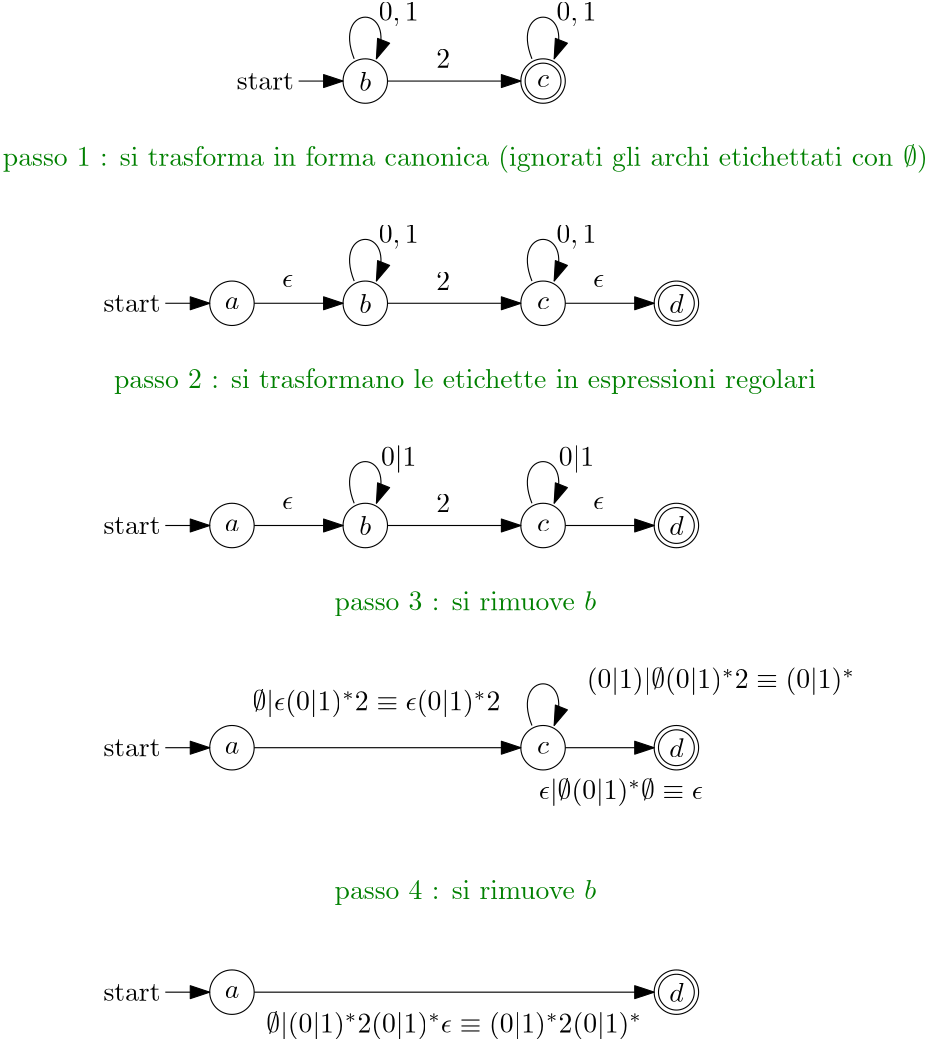 <?xml version="1.0"?>
<!DOCTYPE ipe SYSTEM "ipe.dtd">
<ipe version="70218" creator="Ipe 7.2.28">
<info created="D:20241005170003" modified="D:20241005173520"/>
<ipestyle name="basic">
<symbol name="arrow/arc(spx)">
<path stroke="sym-stroke" fill="sym-stroke" pen="sym-pen">
0 0 m
-1 0.333 l
-1 -0.333 l
h
</path>
</symbol>
<symbol name="arrow/farc(spx)">
<path stroke="sym-stroke" fill="white" pen="sym-pen">
0 0 m
-1 0.333 l
-1 -0.333 l
h
</path>
</symbol>
<symbol name="arrow/ptarc(spx)">
<path stroke="sym-stroke" fill="sym-stroke" pen="sym-pen">
0 0 m
-1 0.333 l
-0.8 0 l
-1 -0.333 l
h
</path>
</symbol>
<symbol name="arrow/fptarc(spx)">
<path stroke="sym-stroke" fill="white" pen="sym-pen">
0 0 m
-1 0.333 l
-0.8 0 l
-1 -0.333 l
h
</path>
</symbol>
<symbol name="mark/circle(sx)" transformations="translations">
<path fill="sym-stroke">
0.6 0 0 0.6 0 0 e
0.4 0 0 0.4 0 0 e
</path>
</symbol>
<symbol name="mark/disk(sx)" transformations="translations">
<path fill="sym-stroke">
0.6 0 0 0.6 0 0 e
</path>
</symbol>
<symbol name="mark/fdisk(sfx)" transformations="translations">
<group>
<path fill="sym-fill">
0.5 0 0 0.5 0 0 e
</path>
<path fill="sym-stroke" fillrule="eofill">
0.6 0 0 0.6 0 0 e
0.4 0 0 0.4 0 0 e
</path>
</group>
</symbol>
<symbol name="mark/box(sx)" transformations="translations">
<path fill="sym-stroke" fillrule="eofill">
-0.6 -0.6 m
0.6 -0.6 l
0.6 0.6 l
-0.6 0.6 l
h
-0.4 -0.4 m
0.4 -0.4 l
0.4 0.4 l
-0.4 0.4 l
h
</path>
</symbol>
<symbol name="mark/square(sx)" transformations="translations">
<path fill="sym-stroke">
-0.6 -0.6 m
0.6 -0.6 l
0.6 0.6 l
-0.6 0.6 l
h
</path>
</symbol>
<symbol name="mark/fsquare(sfx)" transformations="translations">
<group>
<path fill="sym-fill">
-0.5 -0.5 m
0.5 -0.5 l
0.5 0.5 l
-0.5 0.5 l
h
</path>
<path fill="sym-stroke" fillrule="eofill">
-0.6 -0.6 m
0.6 -0.6 l
0.6 0.6 l
-0.6 0.6 l
h
-0.4 -0.4 m
0.4 -0.4 l
0.4 0.4 l
-0.4 0.4 l
h
</path>
</group>
</symbol>
<symbol name="mark/cross(sx)" transformations="translations">
<group>
<path fill="sym-stroke">
-0.43 -0.57 m
0.57 0.43 l
0.43 0.57 l
-0.57 -0.43 l
h
</path>
<path fill="sym-stroke">
-0.43 0.57 m
0.57 -0.43 l
0.43 -0.57 l
-0.57 0.43 l
h
</path>
</group>
</symbol>
<symbol name="arrow/fnormal(spx)">
<path stroke="sym-stroke" fill="white" pen="sym-pen">
0 0 m
-1 0.333 l
-1 -0.333 l
h
</path>
</symbol>
<symbol name="arrow/pointed(spx)">
<path stroke="sym-stroke" fill="sym-stroke" pen="sym-pen">
0 0 m
-1 0.333 l
-0.8 0 l
-1 -0.333 l
h
</path>
</symbol>
<symbol name="arrow/fpointed(spx)">
<path stroke="sym-stroke" fill="white" pen="sym-pen">
0 0 m
-1 0.333 l
-0.8 0 l
-1 -0.333 l
h
</path>
</symbol>
<symbol name="arrow/linear(spx)">
<path stroke="sym-stroke" pen="sym-pen">
-1 0.333 m
0 0 l
-1 -0.333 l
</path>
</symbol>
<symbol name="arrow/fdouble(spx)">
<path stroke="sym-stroke" fill="white" pen="sym-pen">
0 0 m
-1 0.333 l
-1 -0.333 l
h
-1 0 m
-2 0.333 l
-2 -0.333 l
h
</path>
</symbol>
<symbol name="arrow/double(spx)">
<path stroke="sym-stroke" fill="sym-stroke" pen="sym-pen">
0 0 m
-1 0.333 l
-1 -0.333 l
h
-1 0 m
-2 0.333 l
-2 -0.333 l
h
</path>
</symbol>
<symbol name="arrow/mid-normal(spx)">
<path stroke="sym-stroke" fill="sym-stroke" pen="sym-pen">
0.5 0 m
-0.5 0.333 l
-0.5 -0.333 l
h
</path>
</symbol>
<symbol name="arrow/mid-fnormal(spx)">
<path stroke="sym-stroke" fill="white" pen="sym-pen">
0.5 0 m
-0.5 0.333 l
-0.5 -0.333 l
h
</path>
</symbol>
<symbol name="arrow/mid-pointed(spx)">
<path stroke="sym-stroke" fill="sym-stroke" pen="sym-pen">
0.5 0 m
-0.5 0.333 l
-0.3 0 l
-0.5 -0.333 l
h
</path>
</symbol>
<symbol name="arrow/mid-fpointed(spx)">
<path stroke="sym-stroke" fill="white" pen="sym-pen">
0.5 0 m
-0.5 0.333 l
-0.3 0 l
-0.5 -0.333 l
h
</path>
</symbol>
<symbol name="arrow/mid-double(spx)">
<path stroke="sym-stroke" fill="sym-stroke" pen="sym-pen">
1 0 m
0 0.333 l
0 -0.333 l
h
0 0 m
-1 0.333 l
-1 -0.333 l
h
</path>
</symbol>
<symbol name="arrow/mid-fdouble(spx)">
<path stroke="sym-stroke" fill="white" pen="sym-pen">
1 0 m
0 0.333 l
0 -0.333 l
h
0 0 m
-1 0.333 l
-1 -0.333 l
h
</path>
</symbol>
<anglesize name="22.5 deg" value="22.5"/>
<anglesize name="30 deg" value="30"/>
<anglesize name="45 deg" value="45"/>
<anglesize name="60 deg" value="60"/>
<anglesize name="90 deg" value="90"/>
<arrowsize name="large" value="10"/>
<arrowsize name="small" value="5"/>
<arrowsize name="tiny" value="3"/>
<color name="blue" value="0 0 1"/>
<color name="brown" value="0.647 0.165 0.165"/>
<color name="darkblue" value="0 0 0.545"/>
<color name="darkcyan" value="0 0.545 0.545"/>
<color name="darkgray" value="0.663"/>
<color name="darkgreen" value="0 0.392 0"/>
<color name="darkmagenta" value="0.545 0 0.545"/>
<color name="darkorange" value="1 0.549 0"/>
<color name="darkred" value="0.545 0 0"/>
<color name="gold" value="1 0.843 0"/>
<color name="gray" value="0.745"/>
<color name="green" value="0 1 0"/>
<color name="lightblue" value="0.678 0.847 0.902"/>
<color name="lightcyan" value="0.878 1 1"/>
<color name="lightgray" value="0.827"/>
<color name="lightgreen" value="0.565 0.933 0.565"/>
<color name="lightyellow" value="1 1 0.878"/>
<color name="navy" value="0 0 0.502"/>
<color name="orange" value="1 0.647 0"/>
<color name="pink" value="1 0.753 0.796"/>
<color name="purple" value="0.627 0.125 0.941"/>
<color name="red" value="1 0 0"/>
<color name="seagreen" value="0.18 0.545 0.341"/>
<color name="turquoise" value="0.251 0.878 0.816"/>
<color name="violet" value="0.933 0.51 0.933"/>
<color name="yellow" value="1 1 0"/>
<dashstyle name="dash dot dotted" value="[4 2 1 2 1 2] 0"/>
<dashstyle name="dash dotted" value="[4 2 1 2] 0"/>
<dashstyle name="dashed" value="[4] 0"/>
<dashstyle name="dotted" value="[1 3] 0"/>
<gridsize name="10 pts (~3.5 mm)" value="10"/>
<gridsize name="14 pts (~5 mm)" value="14"/>
<gridsize name="16 pts (~6 mm)" value="16"/>
<gridsize name="20 pts (~7 mm)" value="20"/>
<gridsize name="28 pts (~10 mm)" value="28"/>
<gridsize name="32 pts (~12 mm)" value="32"/>
<gridsize name="4 pts" value="4"/>
<gridsize name="56 pts (~20 mm)" value="56"/>
<gridsize name="8 pts (~3 mm)" value="8"/>
<opacity name="10%" value="0.1"/>
<opacity name="30%" value="0.3"/>
<opacity name="50%" value="0.5"/>
<opacity name="75%" value="0.75"/>
<pen name="fat" value="1.2"/>
<pen name="heavier" value="0.8"/>
<pen name="ultrafat" value="2"/>
<symbolsize name="large" value="5"/>
<symbolsize name="small" value="2"/>
<symbolsize name="tiny" value="1.1"/>
<textsize name="Huge" value="\Huge"/>
<textsize name="LARGE" value="\LARGE"/>
<textsize name="Large" value="\Large"/>
<textsize name="footnote" value="\footnotesize"/>
<textsize name="huge" value="\huge"/>
<textsize name="large" value="\large"/>
<textsize name="script" value="\scriptsize"/>
<textsize name="small" value="\small"/>
<textsize name="tiny" value="\tiny"/>
<textstyle name="center" begin="\begin{center}" end="\end{center}"/>
<textstyle name="item" begin="\begin{itemize}\item{}" end="\end{itemize}"/>
<textstyle name="itemize" begin="\begin{itemize}" end="\end{itemize}"/>
<tiling name="falling" angle="-60" step="4" width="1"/>
<tiling name="rising" angle="30" step="4" width="1"/>
</ipestyle>
<page>
<layer name="alpha"/>
<view layers="alpha" active="alpha"/>
<path layer="alpha" matrix="1 0 0 1 48 48" stroke="black">
8 0 0 8 168 744 e
</path>
<path matrix="1 0 0 1 112 48" stroke="black">
8 0 0 8 168 744 e
</path>
<path matrix="1 0 0 1 48 48" stroke="black" arrow="normal/normal">
176 744 m
224 744 l
</path>
<path matrix="1 0 0 1 48 48" stroke="black" arrow="normal/normal">
144 744 m
160 744 l
</path>
<text matrix="1 0 0 1 -44 32" transformations="translations" pos="224 760" stroke="black" type="label" width="20.562" height="6.128" depth="0" halign="center" valign="center">start</text>
<path matrix="1 0 0 1 48 48" stroke="black">
6.44642 0 0 6.44642 232 744 e
</path>
<text matrix="1 0 0 1 20 40" transformations="translations" pos="224 760" stroke="black" type="label" width="4.981" height="6.42" depth="0" halign="center" valign="center" style="math">2</text>
<text matrix="1 0 0 1 -8 32" transformations="translations" pos="224 760" stroke="black" type="label" width="4.276" height="6.918" depth="0" halign="center" valign="center" style="math">b</text>
<text matrix="1 0 0 1 56 32" transformations="translations" pos="224 760" stroke="black" type="label" width="4.311" height="4.289" depth="0" halign="center" valign="center" style="math">c</text>
<path stroke="0" arrow="normal/normal">
212 800 m
204 820
228 820
220 800 c
</path>
<path stroke="0" arrow="normal/normal">
276 800 m
268 820
292 820
284 800 c
</path>
<text matrix="1 0 0 1 4 56" transformations="translations" pos="224 760" stroke="black" type="label" width="14.39" height="6.428" depth="1.93" halign="center" valign="center" style="math">0,1</text>
<text matrix="1 0 0 1 68 56" transformations="translations" pos="224 760" stroke="black" type="label" width="14.39" height="6.428" depth="1.93" halign="center" valign="center" style="math">0,1</text>
<text matrix="1 0 0 1 28 4" transformations="translations" pos="224 760" stroke="0 0.502 0" type="label" width="333.002" height="7.473" depth="2.49" halign="center" valign="center">passo 1 : si trasforma in forma canonica (ignorati gli archi etichettati con $\emptyset$)</text>
<path matrix="1 0 0 1 48 -32" stroke="black">
8 0 0 8 168 744 e
</path>
<path matrix="1 0 0 1 112 -32" stroke="black">
8 0 0 8 168 744 e
</path>
<path matrix="1 0 0 1 48 -32" stroke="black" arrow="normal/normal">
176 744 m
224 744 l
</path>
<text matrix="1 0 0 1 20 -40" transformations="translations" pos="224 760" stroke="black" type="label" width="4.981" height="6.42" depth="0" halign="center" valign="center" style="math">2</text>
<text matrix="1 0 0 1 -8 -48" transformations="translations" pos="224 760" stroke="black" type="label" width="4.276" height="6.918" depth="0" halign="center" valign="center" style="math">b</text>
<text matrix="1 0 0 1 56 -48" transformations="translations" pos="224 760" stroke="black" type="label" width="4.311" height="4.289" depth="0" halign="center" valign="center" style="math">c</text>
<path matrix="1 0 0 1 0 -80" stroke="0" arrow="normal/normal">
212 800 m
204 820
228 820
220 800 c
</path>
<path matrix="1 0 0 1 0 -80" stroke="0" arrow="normal/normal">
276 800 m
268 820
292 820
284 800 c
</path>
<text matrix="1 0 0 1 4 -24" transformations="translations" pos="224 760" stroke="black" type="label" width="14.39" height="6.428" depth="1.93" halign="center" valign="center" style="math">0,1</text>
<text matrix="1 0 0 1 68 -24" transformations="translations" pos="224 760" stroke="black" type="label" width="14.39" height="6.428" depth="1.93" halign="center" valign="center" style="math">0,1</text>
<text matrix="1 0 0 1 28 -76" transformations="translations" pos="224 760" stroke="0 0.502 0" type="label" width="252.913" height="6.926" depth="1.93" halign="center" valign="center">passo 2 : si trasformano le etichette in espressioni regolari</text>
<path matrix="1 0 0 1 0 -32" stroke="black">
8 0 0 8 168 744 e
</path>
<path matrix="1 0 0 1 0 -32" stroke="black" arrow="normal/normal">
144 744 m
160 744 l
</path>
<text matrix="1 0 0 1 -92 -48" transformations="translations" pos="224 760" stroke="black" type="label" width="20.562" height="6.128" depth="0" halign="center" valign="center">start</text>
<text matrix="1 0 0 1 -56 -48" transformations="translations" pos="224 760" stroke="black" type="label" width="5.266" height="4.289" depth="0" halign="center" valign="center" style="math">a</text>
<path stroke="0" arrow="normal/normal">
176 712 m
208 712 l
</path>
<text matrix="1 0 0 1 -36 -40" transformations="translations" pos="224 760" stroke="black" type="label" width="4.044" height="4.289" depth="0" halign="center" valign="center" style="math">\epsilon</text>
<path matrix="1 0 0 1 160 -32" stroke="black">
8 0 0 8 168 744 e
</path>
<path matrix="1 0 0 1 96 -32" stroke="black">
6.44642 0 0 6.44642 232 744 e
</path>
<text matrix="1 0 0 1 104 -48" transformations="translations" pos="224 760" stroke="black" type="label" width="5.185" height="6.918" depth="0" halign="center" valign="center" style="math">d</text>
<path matrix="1 0 0 1 112 0" stroke="0" arrow="normal/normal">
176 712 m
208 712 l
</path>
<text matrix="1 0 0 1 76 -40" transformations="translations" pos="224 760" stroke="black" type="label" width="4.044" height="4.289" depth="0" halign="center" valign="center" style="math">\epsilon</text>
<path matrix="1 0 0 1 48 -112" stroke="black">
8 0 0 8 168 744 e
</path>
<path matrix="1 0 0 1 112 -112" stroke="black">
8 0 0 8 168 744 e
</path>
<path matrix="1 0 0 1 48 -112" stroke="black" arrow="normal/normal">
176 744 m
224 744 l
</path>
<text matrix="1 0 0 1 20 -120" transformations="translations" pos="224 760" stroke="black" type="label" width="4.981" height="6.42" depth="0" halign="center" valign="center" style="math">2</text>
<text matrix="1 0 0 1 -8 -128" transformations="translations" pos="224 760" stroke="black" type="label" width="4.276" height="6.918" depth="0" halign="center" valign="center" style="math">b</text>
<text matrix="1 0 0 1 56 -128" transformations="translations" pos="224 760" stroke="black" type="label" width="4.311" height="4.289" depth="0" halign="center" valign="center" style="math">c</text>
<path matrix="1 0 0 1 0 -160" stroke="0" arrow="normal/normal">
212 800 m
204 820
228 820
220 800 c
</path>
<path matrix="1 0 0 1 0 -160" stroke="0" arrow="normal/normal">
276 800 m
268 820
292 820
284 800 c
</path>
<text matrix="1 0 0 1 4 -104" transformations="translations" pos="224 760" stroke="black" type="label" width="12.73" height="7.473" depth="2.49" halign="center" valign="center" style="math">0|1</text>
<text matrix="1 0 0 1 68 -104" transformations="translations" pos="224 760" stroke="black" type="label" width="12.73" height="7.473" depth="2.49" halign="center" valign="center" style="math">0|1</text>
<text matrix="1 0 0 1 28 -156" transformations="translations" pos="224 760" stroke="0 0.502 0" type="label" width="94.133" height="6.926" depth="1.93" halign="center" valign="center">passo 3 : si rimuove $b$</text>
<path matrix="1 0 0 1 0 -112" stroke="black">
8 0 0 8 168 744 e
</path>
<path matrix="1 0 0 1 0 -112" stroke="black" arrow="normal/normal">
144 744 m
160 744 l
</path>
<text matrix="1 0 0 1 -92 -128" transformations="translations" pos="224 760" stroke="black" type="label" width="20.562" height="6.128" depth="0" halign="center" valign="center">start</text>
<text matrix="1 0 0 1 -56 -128" transformations="translations" pos="224 760" stroke="black" type="label" width="5.266" height="4.289" depth="0" halign="center" valign="center" style="math">a</text>
<path matrix="1 0 0 1 0 -80" stroke="0" arrow="normal/normal">
176 712 m
208 712 l
</path>
<text matrix="1 0 0 1 -36 -120" transformations="translations" pos="224 760" stroke="black" type="label" width="4.044" height="4.289" depth="0" halign="center" valign="center" style="math">\epsilon</text>
<path matrix="1 0 0 1 160 -112" stroke="black">
8 0 0 8 168 744 e
</path>
<path matrix="1 0 0 1 96 -112" stroke="black">
6.44642 0 0 6.44642 232 744 e
</path>
<text matrix="1 0 0 1 104 -128" transformations="translations" pos="224 760" stroke="black" type="label" width="5.185" height="6.918" depth="0" halign="center" valign="center" style="math">d</text>
<path matrix="1 0 0 1 112 -80" stroke="0" arrow="normal/normal">
176 712 m
208 712 l
</path>
<text matrix="1 0 0 1 76 -120" transformations="translations" pos="224 760" stroke="black" type="label" width="4.044" height="4.289" depth="0" halign="center" valign="center" style="math">\epsilon</text>
<path matrix="1 0 0 1 112 -192" stroke="black">
8 0 0 8 168 744 e
</path>
<text matrix="1 0 0 1 56 -208" transformations="translations" pos="224 760" stroke="black" type="label" width="4.311" height="4.289" depth="0" halign="center" valign="center" style="math">c</text>
<path matrix="1 0 0 1 0 -240" stroke="0" arrow="normal/normal">
276 800 m
268 820
292 820
284 800 c
</path>
<text matrix="1 0 0 1 120 -184" transformations="translations" pos="224 760" stroke="black" type="label" width="96.61" height="7.473" depth="2.49" halign="center" valign="center" style="math">(0|1)|\emptyset(0|1)^*2\equiv (0|1)^*</text>
<text matrix="1 0 0 1 28 -260" transformations="translations" pos="224 760" stroke="0 0.502 0" type="label" width="94.133" height="6.926" depth="1.93" halign="center" valign="center">passo 4 : si rimuove $b$</text>
<path matrix="1 0 0 1 0 -192" stroke="black">
8 0 0 8 168 744 e
</path>
<path matrix="1 0 0 1 0 -192" stroke="black" arrow="normal/normal">
144 744 m
160 744 l
</path>
<text matrix="1 0 0 1 -92 -208" transformations="translations" pos="224 760" stroke="black" type="label" width="20.562" height="6.128" depth="0" halign="center" valign="center">start</text>
<text matrix="1 0 0 1 -56 -208" transformations="translations" pos="224 760" stroke="black" type="label" width="5.266" height="4.289" depth="0" halign="center" valign="center" style="math">a</text>
<path matrix="1 0 0 1 160 -192" stroke="black">
8 0 0 8 168 744 e
</path>
<path matrix="1 0 0 1 96 -192" stroke="black">
6.44642 0 0 6.44642 232 744 e
</path>
<text matrix="1 0 0 1 104 -208" transformations="translations" pos="224 760" stroke="black" type="label" width="5.185" height="6.918" depth="0" halign="center" valign="center" style="math">d</text>
<path matrix="1 0 0 1 112 -160" stroke="0" arrow="normal/normal">
176 712 m
208 712 l
</path>
<text matrix="1 0 0 1 84 -224" transformations="translations" pos="224 760" stroke="black" type="label" width="59.16" height="7.473" depth="2.49" halign="center" valign="center" style="math">\epsilon|\emptyset(0|1)^*\emptyset\equiv \epsilon</text>
<path stroke="0" arrow="normal/normal">
176 552 m
272 552 l
</path>
<text matrix="1 0 0 1 -4 -192" transformations="translations" pos="224 760" stroke="black" type="label" width="89.2" height="7.473" depth="2.49" halign="center" valign="center" style="math">\emptyset | \epsilon(0|1)^*2\equiv \epsilon(0|1)^*2</text>
<path matrix="1 0 0 1 0 -280" stroke="black">
8 0 0 8 168 744 e
</path>
<path matrix="1 0 0 1 0 -280" stroke="black" arrow="normal/normal">
144 744 m
160 744 l
</path>
<text matrix="1 0 0 1 -92 -296" transformations="translations" pos="224 760" stroke="black" type="label" width="20.562" height="6.128" depth="0" halign="center" valign="center">start</text>
<text matrix="1 0 0 1 -56 -296" transformations="translations" pos="224 760" stroke="black" type="label" width="5.266" height="4.289" depth="0" halign="center" valign="center" style="math">a</text>
<path matrix="1 0 0 1 160 -280" stroke="black">
8 0 0 8 168 744 e
</path>
<path matrix="1 0 0 1 96 -280" stroke="black">
6.44642 0 0 6.44642 232 744 e
</path>
<text matrix="1 0 0 1 104 -296" transformations="translations" pos="224 760" stroke="black" type="label" width="5.185" height="6.918" depth="0" halign="center" valign="center" style="math">d</text>
<path stroke="0" arrow="normal/normal">
176 464 m
320 464 l
</path>
<text matrix="1 0 0 1 24 -308" transformations="translations" pos="224 760" stroke="black" type="label" width="135.274" height="7.473" depth="2.49" halign="center" valign="center" style="math">\emptyset |(0|1)^*2(0|1)^*\epsilon\equiv (0|1)^*2(0|1)^*</text>
</page>
</ipe>

